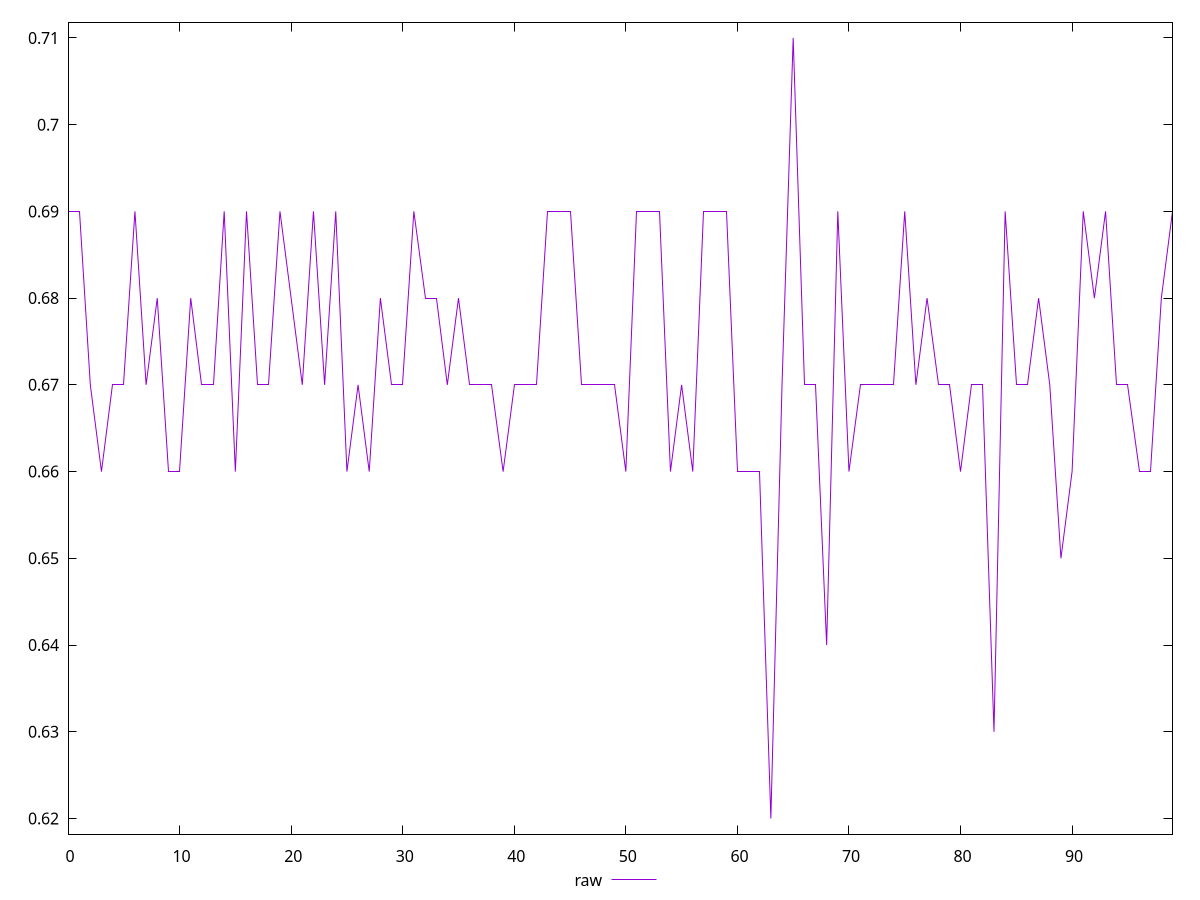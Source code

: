 reset

$raw <<EOF
0 0.69
1 0.69
2 0.67
3 0.66
4 0.67
5 0.67
6 0.69
7 0.67
8 0.68
9 0.66
10 0.66
11 0.68
12 0.67
13 0.67
14 0.69
15 0.66
16 0.69
17 0.67
18 0.67
19 0.69
20 0.68
21 0.67
22 0.69
23 0.67
24 0.69
25 0.66
26 0.67
27 0.66
28 0.68
29 0.67
30 0.67
31 0.69
32 0.68
33 0.68
34 0.67
35 0.68
36 0.67
37 0.67
38 0.67
39 0.66
40 0.67
41 0.67
42 0.67
43 0.69
44 0.69
45 0.69
46 0.67
47 0.67
48 0.67
49 0.67
50 0.66
51 0.69
52 0.69
53 0.69
54 0.66
55 0.67
56 0.66
57 0.69
58 0.69
59 0.69
60 0.66
61 0.66
62 0.66
63 0.62
64 0.67
65 0.71
66 0.67
67 0.67
68 0.64
69 0.69
70 0.66
71 0.67
72 0.67
73 0.67
74 0.67
75 0.69
76 0.67
77 0.68
78 0.67
79 0.67
80 0.66
81 0.67
82 0.67
83 0.63
84 0.69
85 0.67
86 0.67
87 0.68
88 0.67
89 0.65
90 0.66
91 0.69
92 0.68
93 0.69
94 0.67
95 0.67
96 0.66
97 0.66
98 0.68
99 0.69
EOF

set key outside below
set xrange [0:99]
set yrange [0.6182:0.7118]
set trange [0.6182:0.7118]
set terminal svg size 640, 500 enhanced background rgb 'white'
set output "report_00011_2021-02-09T10:53:21.242Z/meta/score/samples/pages+cached+noadtech/raw/values.svg"

plot $raw title "raw" with line

reset
